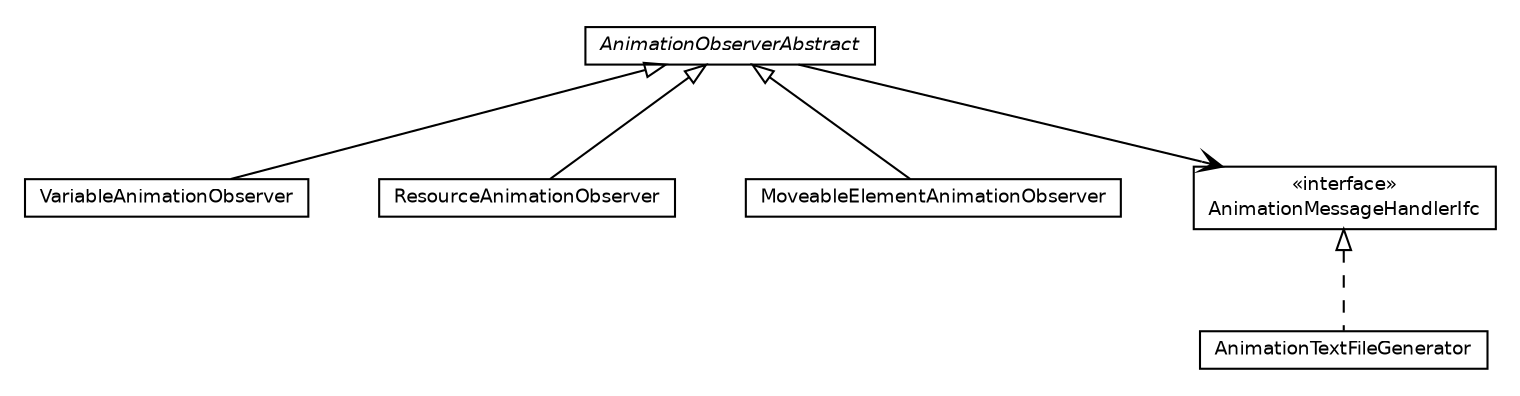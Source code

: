 #!/usr/local/bin/dot
#
# Class diagram 
# Generated by UMLGraph version 5.4 (http://www.umlgraph.org/)
#

digraph G {
	edge [fontname="Helvetica",fontsize=10,labelfontname="Helvetica",labelfontsize=10];
	node [fontname="Helvetica",fontsize=10,shape=plaintext];
	nodesep=0.25;
	ranksep=0.5;
	// jsl.observers.animation.VariableAnimationObserver
	c6905 [label=<<table title="jsl.observers.animation.VariableAnimationObserver" border="0" cellborder="1" cellspacing="0" cellpadding="2" port="p" href="./VariableAnimationObserver.html">
		<tr><td><table border="0" cellspacing="0" cellpadding="1">
<tr><td align="center" balign="center"> VariableAnimationObserver </td></tr>
		</table></td></tr>
		</table>>, URL="./VariableAnimationObserver.html", fontname="Helvetica", fontcolor="black", fontsize=9.0];
	// jsl.observers.animation.ResourceAnimationObserver
	c6906 [label=<<table title="jsl.observers.animation.ResourceAnimationObserver" border="0" cellborder="1" cellspacing="0" cellpadding="2" port="p" href="./ResourceAnimationObserver.html">
		<tr><td><table border="0" cellspacing="0" cellpadding="1">
<tr><td align="center" balign="center"> ResourceAnimationObserver </td></tr>
		</table></td></tr>
		</table>>, URL="./ResourceAnimationObserver.html", fontname="Helvetica", fontcolor="black", fontsize=9.0];
	// jsl.observers.animation.MoveableElementAnimationObserver
	c6907 [label=<<table title="jsl.observers.animation.MoveableElementAnimationObserver" border="0" cellborder="1" cellspacing="0" cellpadding="2" port="p" href="./MoveableElementAnimationObserver.html">
		<tr><td><table border="0" cellspacing="0" cellpadding="1">
<tr><td align="center" balign="center"> MoveableElementAnimationObserver </td></tr>
		</table></td></tr>
		</table>>, URL="./MoveableElementAnimationObserver.html", fontname="Helvetica", fontcolor="black", fontsize=9.0];
	// jsl.observers.animation.AnimationTextFileGenerator
	c6908 [label=<<table title="jsl.observers.animation.AnimationTextFileGenerator" border="0" cellborder="1" cellspacing="0" cellpadding="2" port="p" href="./AnimationTextFileGenerator.html">
		<tr><td><table border="0" cellspacing="0" cellpadding="1">
<tr><td align="center" balign="center"> AnimationTextFileGenerator </td></tr>
		</table></td></tr>
		</table>>, URL="./AnimationTextFileGenerator.html", fontname="Helvetica", fontcolor="black", fontsize=9.0];
	// jsl.observers.animation.AnimationObserverAbstract
	c6909 [label=<<table title="jsl.observers.animation.AnimationObserverAbstract" border="0" cellborder="1" cellspacing="0" cellpadding="2" port="p" href="./AnimationObserverAbstract.html">
		<tr><td><table border="0" cellspacing="0" cellpadding="1">
<tr><td align="center" balign="center"><font face="Helvetica-Oblique"> AnimationObserverAbstract </font></td></tr>
		</table></td></tr>
		</table>>, URL="./AnimationObserverAbstract.html", fontname="Helvetica", fontcolor="black", fontsize=9.0];
	// jsl.observers.animation.AnimationMessageHandlerIfc
	c6910 [label=<<table title="jsl.observers.animation.AnimationMessageHandlerIfc" border="0" cellborder="1" cellspacing="0" cellpadding="2" port="p" href="./AnimationMessageHandlerIfc.html">
		<tr><td><table border="0" cellspacing="0" cellpadding="1">
<tr><td align="center" balign="center"> &#171;interface&#187; </td></tr>
<tr><td align="center" balign="center"> AnimationMessageHandlerIfc </td></tr>
		</table></td></tr>
		</table>>, URL="./AnimationMessageHandlerIfc.html", fontname="Helvetica", fontcolor="black", fontsize=9.0];
	//jsl.observers.animation.VariableAnimationObserver extends jsl.observers.animation.AnimationObserverAbstract
	c6909:p -> c6905:p [dir=back,arrowtail=empty];
	//jsl.observers.animation.ResourceAnimationObserver extends jsl.observers.animation.AnimationObserverAbstract
	c6909:p -> c6906:p [dir=back,arrowtail=empty];
	//jsl.observers.animation.MoveableElementAnimationObserver extends jsl.observers.animation.AnimationObserverAbstract
	c6909:p -> c6907:p [dir=back,arrowtail=empty];
	//jsl.observers.animation.AnimationTextFileGenerator implements jsl.observers.animation.AnimationMessageHandlerIfc
	c6910:p -> c6908:p [dir=back,arrowtail=empty,style=dashed];
	// jsl.observers.animation.AnimationObserverAbstract NAVASSOC jsl.observers.animation.AnimationMessageHandlerIfc
	c6909:p -> c6910:p [taillabel="", label="", headlabel="", fontname="Helvetica", fontcolor="black", fontsize=10.0, color="black", arrowhead=open];
}


